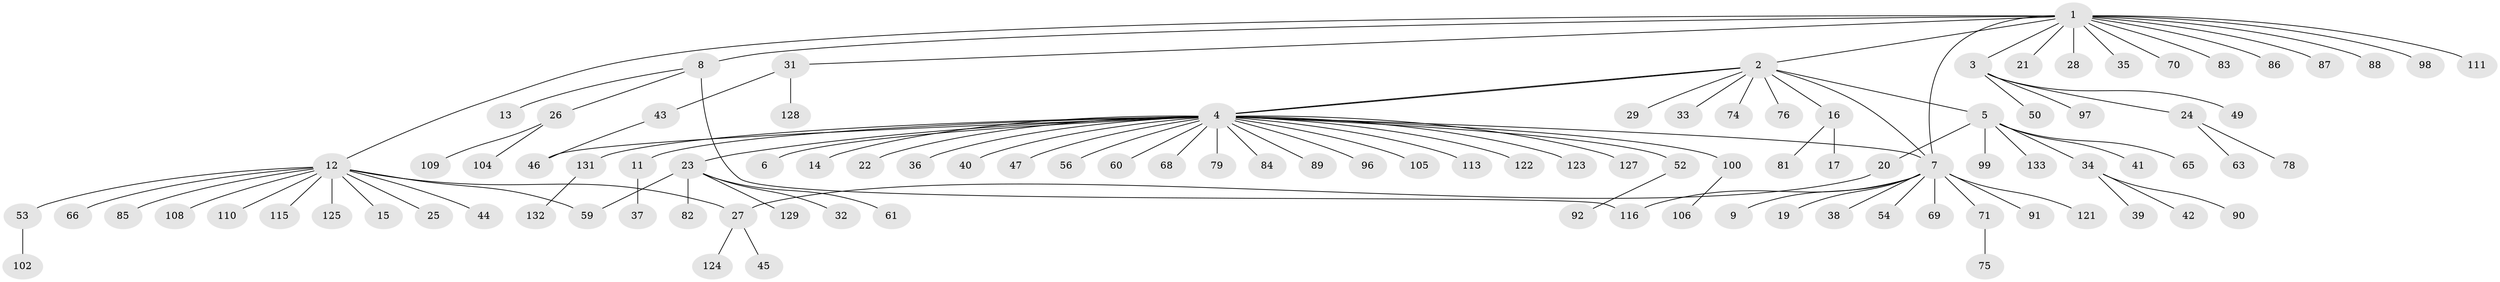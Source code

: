 // original degree distribution, {18: 0.007518796992481203, 9: 0.007518796992481203, 5: 0.03007518796992481, 28: 0.007518796992481203, 8: 0.022556390977443608, 1: 0.6842105263157895, 7: 0.015037593984962405, 2: 0.15037593984962405, 4: 0.022556390977443608, 3: 0.045112781954887216, 6: 0.007518796992481203}
// Generated by graph-tools (version 1.1) at 2025/41/03/06/25 10:41:46]
// undirected, 104 vertices, 110 edges
graph export_dot {
graph [start="1"]
  node [color=gray90,style=filled];
  1 [super="+118"];
  2 [super="+18"];
  3 [super="+51"];
  4 [super="+94"];
  5 [super="+93"];
  6;
  7 [super="+10"];
  8 [super="+120"];
  9;
  11;
  12 [super="+48"];
  13;
  14;
  15;
  16 [super="+101"];
  17;
  19;
  20;
  21 [super="+107"];
  22 [super="+64"];
  23 [super="+30"];
  24 [super="+117"];
  25;
  26;
  27 [super="+95"];
  28;
  29;
  31 [super="+126"];
  32;
  33 [super="+58"];
  34 [super="+67"];
  35;
  36;
  37;
  38;
  39 [super="+80"];
  40;
  41 [super="+73"];
  42;
  43 [super="+55"];
  44;
  45;
  46 [super="+77"];
  47;
  49 [super="+114"];
  50;
  52 [super="+103"];
  53 [super="+57"];
  54;
  56;
  59 [super="+62"];
  60;
  61;
  63 [super="+72"];
  65;
  66;
  68;
  69;
  70;
  71;
  74;
  75;
  76;
  78;
  79;
  81;
  82;
  83;
  84;
  85;
  86;
  87;
  88;
  89;
  90;
  91;
  92;
  96;
  97;
  98;
  99;
  100;
  102;
  104 [super="+119"];
  105;
  106;
  108;
  109;
  110 [super="+112"];
  111;
  113;
  115 [super="+130"];
  116;
  121;
  122;
  123;
  124;
  125;
  127;
  128;
  129;
  131;
  132;
  133;
  1 -- 2;
  1 -- 3;
  1 -- 7 [weight=2];
  1 -- 8;
  1 -- 12;
  1 -- 21;
  1 -- 28;
  1 -- 31;
  1 -- 35;
  1 -- 70;
  1 -- 83;
  1 -- 86;
  1 -- 87;
  1 -- 88;
  1 -- 98;
  1 -- 111;
  2 -- 4;
  2 -- 4;
  2 -- 5;
  2 -- 16;
  2 -- 29;
  2 -- 33;
  2 -- 76;
  2 -- 74;
  2 -- 7;
  3 -- 24;
  3 -- 49;
  3 -- 50;
  3 -- 97;
  4 -- 6;
  4 -- 7;
  4 -- 11;
  4 -- 14;
  4 -- 22;
  4 -- 23;
  4 -- 36;
  4 -- 40;
  4 -- 46;
  4 -- 47;
  4 -- 52;
  4 -- 56;
  4 -- 60;
  4 -- 68;
  4 -- 79;
  4 -- 84;
  4 -- 89;
  4 -- 96;
  4 -- 100;
  4 -- 105;
  4 -- 113;
  4 -- 122;
  4 -- 123;
  4 -- 127;
  4 -- 131;
  5 -- 20;
  5 -- 34;
  5 -- 41;
  5 -- 65;
  5 -- 99;
  5 -- 133;
  7 -- 9;
  7 -- 71;
  7 -- 116;
  7 -- 121;
  7 -- 69;
  7 -- 38;
  7 -- 19;
  7 -- 54;
  7 -- 91;
  8 -- 13;
  8 -- 26;
  8 -- 116;
  11 -- 37;
  12 -- 15;
  12 -- 25;
  12 -- 44;
  12 -- 53;
  12 -- 59;
  12 -- 66;
  12 -- 108;
  12 -- 110;
  12 -- 115;
  12 -- 85;
  12 -- 27;
  12 -- 125;
  16 -- 17;
  16 -- 81;
  20 -- 27;
  23 -- 32;
  23 -- 61;
  23 -- 82;
  23 -- 129;
  23 -- 59;
  24 -- 63;
  24 -- 78;
  26 -- 104;
  26 -- 109;
  27 -- 45;
  27 -- 124;
  31 -- 43;
  31 -- 128;
  34 -- 39;
  34 -- 42;
  34 -- 90;
  43 -- 46;
  52 -- 92;
  53 -- 102;
  71 -- 75;
  100 -- 106;
  131 -- 132;
}
